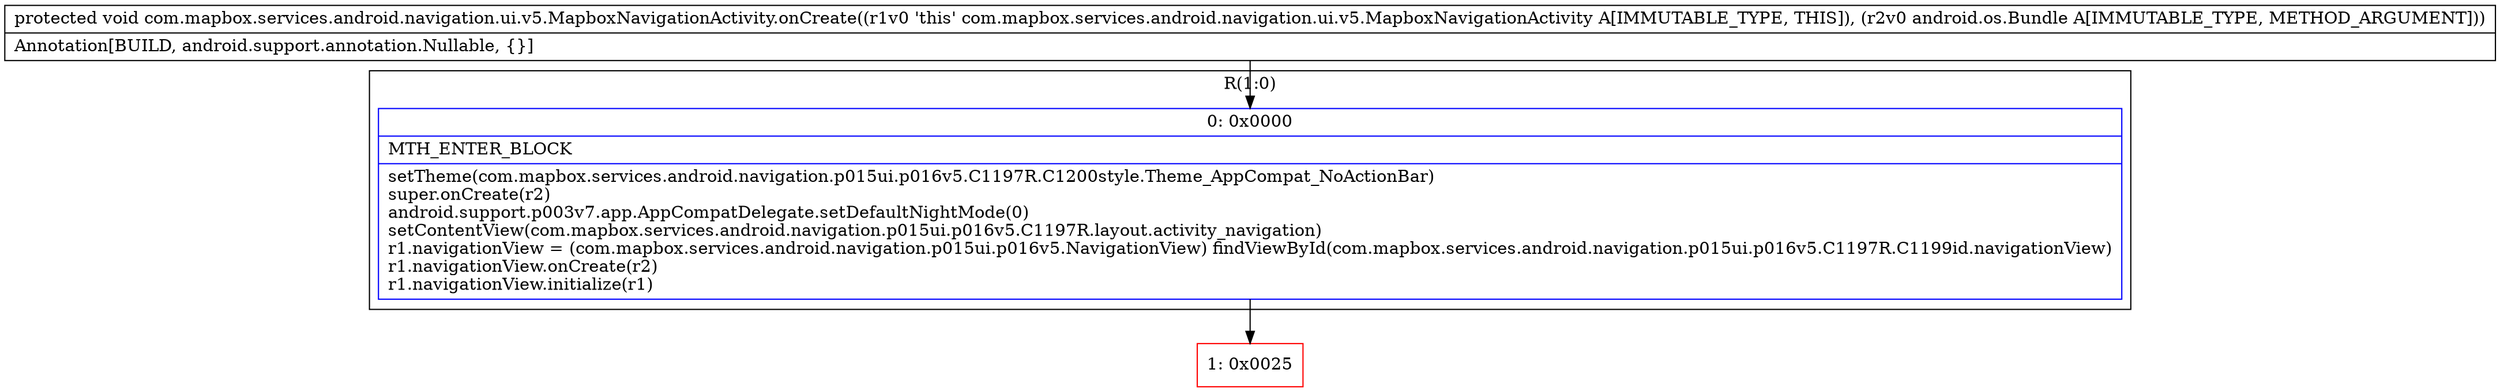 digraph "CFG forcom.mapbox.services.android.navigation.ui.v5.MapboxNavigationActivity.onCreate(Landroid\/os\/Bundle;)V" {
subgraph cluster_Region_1114559328 {
label = "R(1:0)";
node [shape=record,color=blue];
Node_0 [shape=record,label="{0\:\ 0x0000|MTH_ENTER_BLOCK\l|setTheme(com.mapbox.services.android.navigation.p015ui.p016v5.C1197R.C1200style.Theme_AppCompat_NoActionBar)\lsuper.onCreate(r2)\landroid.support.p003v7.app.AppCompatDelegate.setDefaultNightMode(0)\lsetContentView(com.mapbox.services.android.navigation.p015ui.p016v5.C1197R.layout.activity_navigation)\lr1.navigationView = (com.mapbox.services.android.navigation.p015ui.p016v5.NavigationView) findViewById(com.mapbox.services.android.navigation.p015ui.p016v5.C1197R.C1199id.navigationView)\lr1.navigationView.onCreate(r2)\lr1.navigationView.initialize(r1)\l}"];
}
Node_1 [shape=record,color=red,label="{1\:\ 0x0025}"];
MethodNode[shape=record,label="{protected void com.mapbox.services.android.navigation.ui.v5.MapboxNavigationActivity.onCreate((r1v0 'this' com.mapbox.services.android.navigation.ui.v5.MapboxNavigationActivity A[IMMUTABLE_TYPE, THIS]), (r2v0 android.os.Bundle A[IMMUTABLE_TYPE, METHOD_ARGUMENT]))  | Annotation[BUILD, android.support.annotation.Nullable, \{\}]\l}"];
MethodNode -> Node_0;
Node_0 -> Node_1;
}

